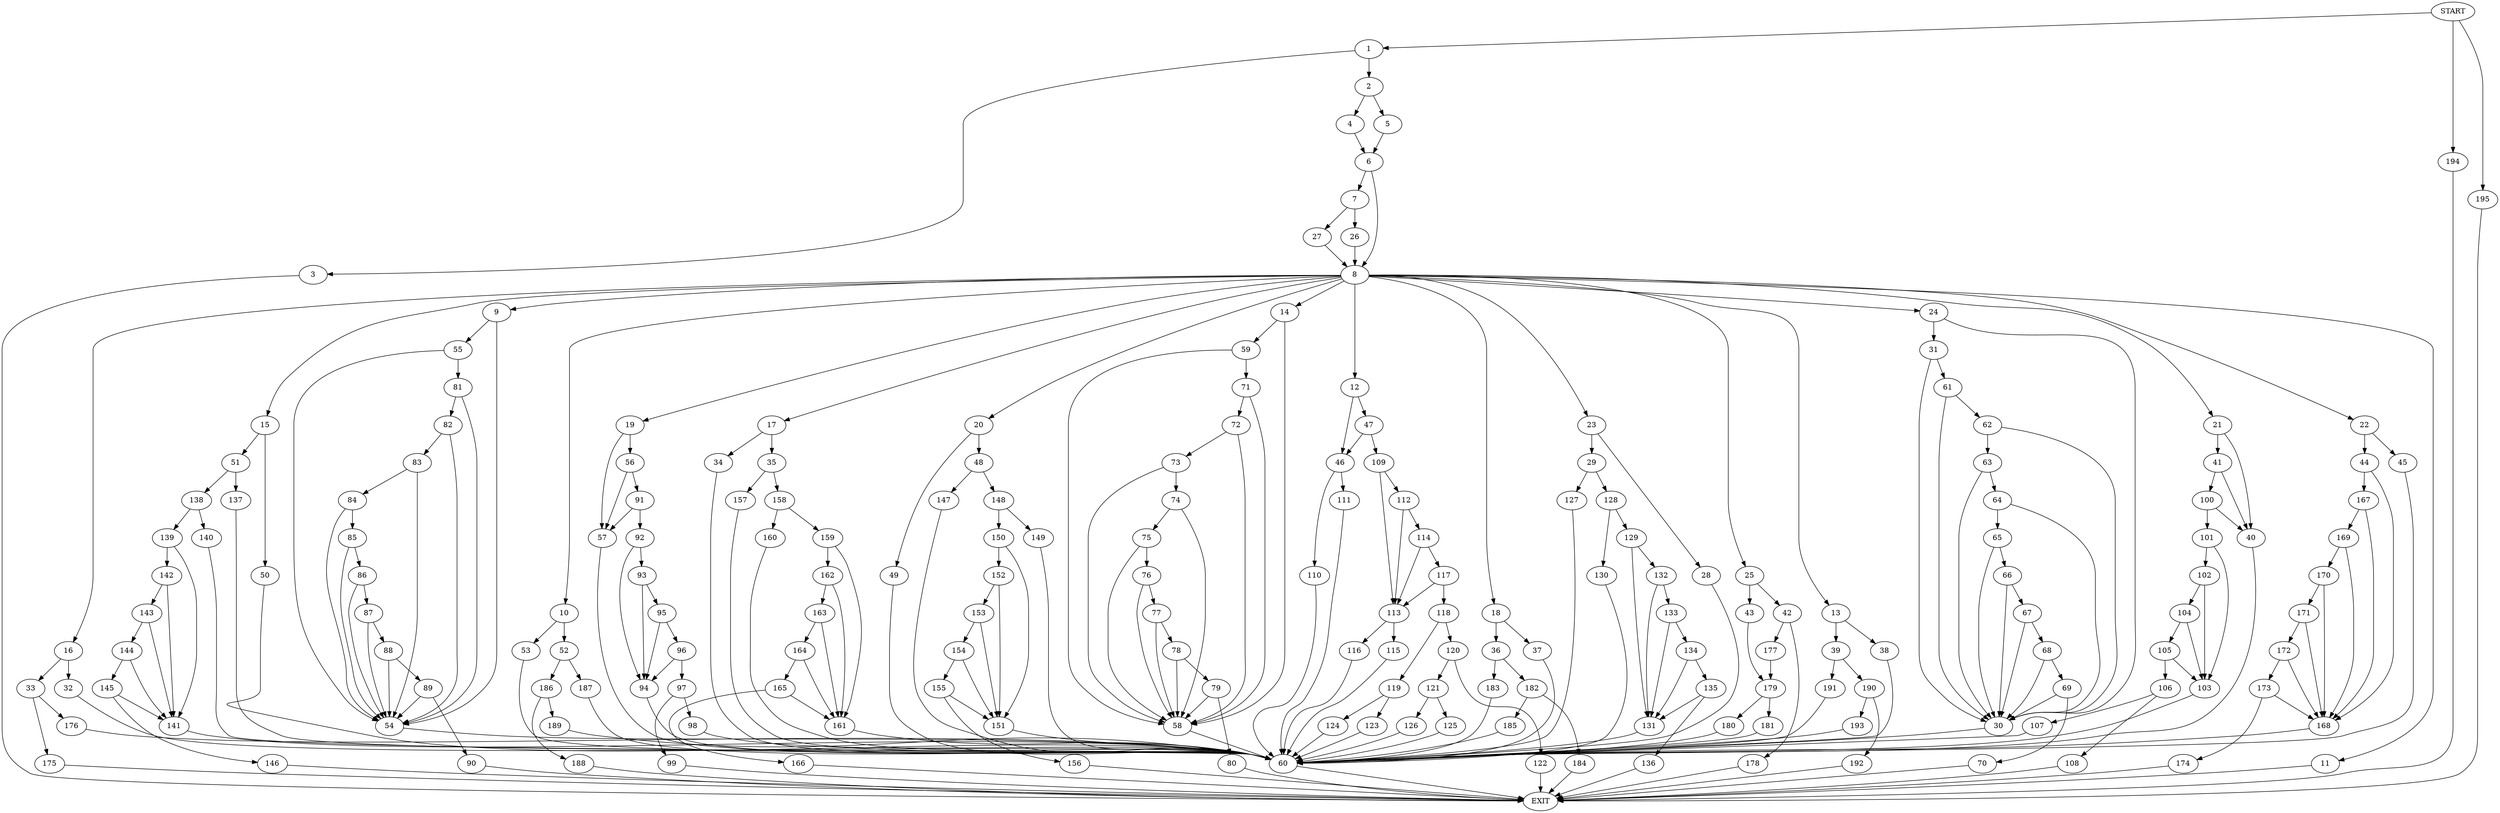 digraph {
0 [label="START"]
196 [label="EXIT"]
0 -> 1
1 -> 2
1 -> 3
2 -> 4
2 -> 5
3 -> 196
5 -> 6
4 -> 6
6 -> 7
6 -> 8
8 -> 9
8 -> 10
8 -> 11
8 -> 12
8 -> 13
8 -> 14
8 -> 15
8 -> 16
8 -> 17
8 -> 18
8 -> 19
8 -> 20
8 -> 21
8 -> 22
8 -> 23
8 -> 24
8 -> 25
7 -> 26
7 -> 27
27 -> 8
26 -> 8
23 -> 28
23 -> 29
24 -> 30
24 -> 31
16 -> 32
16 -> 33
17 -> 34
17 -> 35
18 -> 36
18 -> 37
13 -> 38
13 -> 39
21 -> 40
21 -> 41
11 -> 196
25 -> 42
25 -> 43
22 -> 44
22 -> 45
12 -> 46
12 -> 47
20 -> 48
20 -> 49
15 -> 50
15 -> 51
10 -> 52
10 -> 53
9 -> 54
9 -> 55
19 -> 56
19 -> 57
14 -> 58
14 -> 59
30 -> 60
31 -> 30
31 -> 61
61 -> 30
61 -> 62
62 -> 30
62 -> 63
63 -> 30
63 -> 64
64 -> 65
64 -> 30
65 -> 30
65 -> 66
66 -> 30
66 -> 67
67 -> 68
67 -> 30
68 -> 30
68 -> 69
69 -> 30
69 -> 70
70 -> 196
60 -> 196
58 -> 60
59 -> 58
59 -> 71
71 -> 72
71 -> 58
72 -> 73
72 -> 58
73 -> 58
73 -> 74
74 -> 58
74 -> 75
75 -> 58
75 -> 76
76 -> 58
76 -> 77
77 -> 58
77 -> 78
78 -> 58
78 -> 79
79 -> 58
79 -> 80
80 -> 196
54 -> 60
55 -> 54
55 -> 81
81 -> 82
81 -> 54
82 -> 54
82 -> 83
83 -> 54
83 -> 84
84 -> 54
84 -> 85
85 -> 54
85 -> 86
86 -> 87
86 -> 54
87 -> 88
87 -> 54
88 -> 54
88 -> 89
89 -> 54
89 -> 90
90 -> 196
56 -> 57
56 -> 91
57 -> 60
91 -> 92
91 -> 57
92 -> 93
92 -> 94
94 -> 60
93 -> 94
93 -> 95
95 -> 94
95 -> 96
96 -> 94
96 -> 97
97 -> 98
97 -> 99
98 -> 60
99 -> 196
40 -> 60
41 -> 40
41 -> 100
100 -> 40
100 -> 101
101 -> 102
101 -> 103
103 -> 60
102 -> 103
102 -> 104
104 -> 103
104 -> 105
105 -> 103
105 -> 106
106 -> 107
106 -> 108
108 -> 196
107 -> 60
47 -> 109
47 -> 46
46 -> 110
46 -> 111
109 -> 112
109 -> 113
110 -> 60
111 -> 60
112 -> 113
112 -> 114
113 -> 115
113 -> 116
114 -> 113
114 -> 117
117 -> 113
117 -> 118
118 -> 119
118 -> 120
115 -> 60
116 -> 60
120 -> 121
120 -> 122
119 -> 123
119 -> 124
123 -> 60
124 -> 60
121 -> 125
121 -> 126
122 -> 196
126 -> 60
125 -> 60
29 -> 127
29 -> 128
28 -> 60
128 -> 129
128 -> 130
127 -> 60
129 -> 131
129 -> 132
130 -> 60
131 -> 60
132 -> 133
132 -> 131
133 -> 131
133 -> 134
134 -> 131
134 -> 135
135 -> 136
135 -> 131
136 -> 196
50 -> 60
51 -> 137
51 -> 138
138 -> 139
138 -> 140
137 -> 60
140 -> 60
139 -> 141
139 -> 142
141 -> 60
142 -> 141
142 -> 143
143 -> 141
143 -> 144
144 -> 141
144 -> 145
145 -> 141
145 -> 146
146 -> 196
48 -> 147
48 -> 148
49 -> 60
148 -> 149
148 -> 150
147 -> 60
150 -> 151
150 -> 152
149 -> 60
152 -> 151
152 -> 153
151 -> 60
153 -> 151
153 -> 154
154 -> 151
154 -> 155
155 -> 151
155 -> 156
156 -> 196
35 -> 157
35 -> 158
34 -> 60
157 -> 60
158 -> 159
158 -> 160
159 -> 161
159 -> 162
160 -> 60
162 -> 161
162 -> 163
161 -> 60
163 -> 161
163 -> 164
164 -> 165
164 -> 161
165 -> 161
165 -> 166
166 -> 196
44 -> 167
44 -> 168
45 -> 60
167 -> 169
167 -> 168
168 -> 60
169 -> 168
169 -> 170
170 -> 168
170 -> 171
171 -> 168
171 -> 172
172 -> 168
172 -> 173
173 -> 168
173 -> 174
174 -> 196
33 -> 175
33 -> 176
32 -> 60
176 -> 60
175 -> 196
42 -> 177
42 -> 178
43 -> 179
179 -> 180
179 -> 181
177 -> 179
178 -> 196
181 -> 60
180 -> 60
37 -> 60
36 -> 182
36 -> 183
182 -> 184
182 -> 185
183 -> 60
184 -> 196
185 -> 60
53 -> 60
52 -> 186
52 -> 187
187 -> 60
186 -> 188
186 -> 189
188 -> 196
189 -> 60
39 -> 190
39 -> 191
38 -> 60
191 -> 60
190 -> 192
190 -> 193
193 -> 60
192 -> 196
0 -> 194
194 -> 196
0 -> 195
195 -> 196
}
